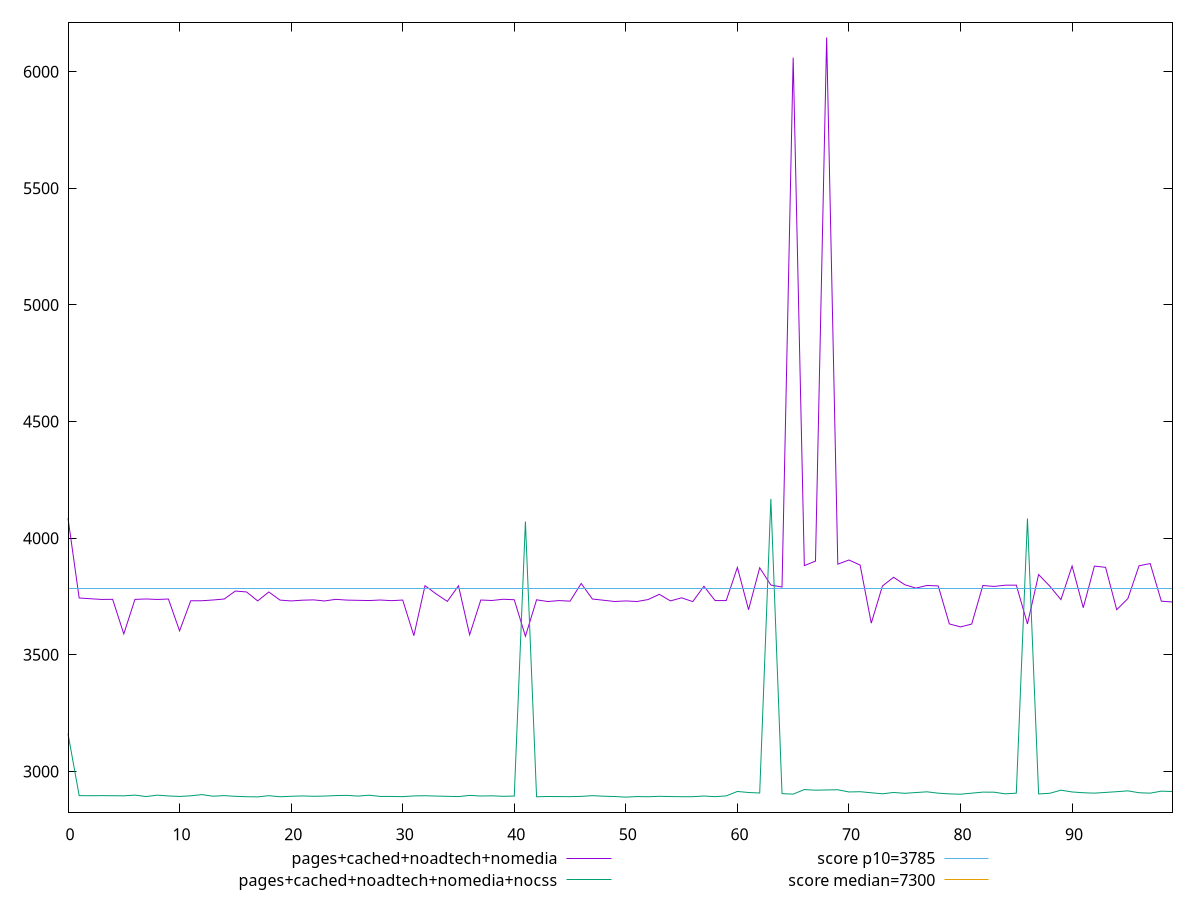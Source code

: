 reset

$pagesCachedNoadtechNomedia <<EOF
0 4085.4959999999996
1 3743.4375999999993
2 3740.3050500000004
3 3737.2716499999997
4 3737.7222
5 3589.4289999999996
6 3737.4374500000004
7 3739.3092
8 3737.1280500000003
9 3739.0557000000013
10 3602.5574999999994
11 3731.42875
12 3731.67055
13 3734.8390999999997
14 3739.0329
15 3773.181999999999
16 3769.3669999999993
17 3730.9379499999995
18 3769.208999999999
19 3734.46245
20 3730.8390885195267
21 3733.9626500000004
22 3735.370550000001
23 3730.7686
24 3737.66495
25 3734.3839000000003
26 3733.4416
27 3732.5128999999993
28 3734.7574999999997
29 3732.0129000000006
30 3734.6149000000005
31 3581.8740000000007
32 3796.164
33 3760.8060000000005
34 3728.908399999999
35 3795.7379999999994
36 3585.5755
37 3734.7613
38 3732.7402500000003
39 3738.0403
40 3735.92805
41 3579.3925000000004
42 3735.6789499999995
43 3728.29295
44 3732.34665
45 3729.9402
46 3805.683
47 3739.0418000000004
48 3733.83255
49 3728.3726500000007
50 3730.8620999999994
51 3728.3457500000004
52 3736.7568500000007
53 3759.2369999999996
54 3730.94895
55 3744.2420000000006
56 3727.96745
57 3793.72
58 3732.434
59 3732.5485
60 3874.544999999999
61 3693.191
62 3873.0056000000004
63 3799.094999999999
64 3790.3814999999995
65 6060.3240000000005
66 3882.13155
67 3901.5903500000004
68 6146.6991
69 3888.4739
70 3906.3815
71 3884.6342000000004
72 3635.5074999999997
73 3794.8633499999996
74 3832.295
75 3800.4738500000003
76 3785.8575500000006
77 3797.2913
78 3795.11585
79 3632.2500000000005
80 3619.459
81 3631.566
82 3797.012100000001
83 3793.0211
84 3798.252450000001
85 3798.5769
86 3632.088999999999
87 3844.093999999999
88 3794.0571500000005
89 3736.4405000000006
90 3880.5457
91 3701.767
92 3880.20385
93 3874.8841500000003
94 3693.2665000000006
95 3740.9500000000003
96 3881.5173
97 3891.141450000001
98 3729.83
99 3726.2204999999994
EOF

$pagesCachedNoadtechNomediaNocss <<EOF
0 3161.7035
1 2896.0179
2 2895.69685
3 2895.9384999999997
4 2895.7395500000002
5 2895.1820000000002
6 2898.2587000000003
7 2892.0554999999995
8 2898.0755
9 2894.6859000000004
10 2892.5259499999997
11 2895.20745
12 2900.4815
13 2893.5207499999997
14 2896.0995000000003
15 2893.03185
16 2891.4215499999996
17 2890.6075500000006
18 2895.8790000000004
19 2891.13785
20 2893.2464
21 2894.745900000001
22 2893.2397000000005
23 2894.21785
24 2896.2394999999997
25 2897.187999999999
26 2894.1049
27 2897.8814999999995
28 2892.5272
29 2892.4178
30 2891.7122000000004
31 2894.8439500000004
32 2895.6144
33 2894.1411
34 2893.106500000001
35 2891.8673499999995
36 2897.1054999999997
37 2894.3775000000005
38 2895.28625
39 2893.0995999999996
40 2894.0214999999994
41 4071.101099999999
42 2891.0832000000005
43 2892.2825000000003
44 2891.9521000000004
45 2891.6995
46 2892.7861999999996
47 2895.9355999999993
48 2893.504
49 2892.23115
50 2889.522
51 2892.0803499999993
52 2891.2412499999996
53 2893.1390499999998
54 2892.0849500000004
55 2891.4285000000004
56 2891.4808000000003
57 2894.3214999999996
58 2891.6038
59 2894.9612500000003
60 2913.8914999999997
61 2909.458599999999
62 2907.28365
63 4168.213
64 2904.4029999999993
65 2902.5205
66 2922.0875
67 2919.357
68 2920.336
69 2921.2240000000006
70 2911.791550000001
71 2912.8340499999995
72 2908.33185
73 2903.8607999999995
74 2909.5599999999995
75 2906.01075
76 2909.29725
77 2912.379999999999
78 2906.5509999999995
79 2903.4710999999998
80 2902.128
81 2906.6074000000003
82 2911.0665
83 2910.822
84 2903.7537499999994
85 2906.5818499999996
86 4084.1946000000003
87 2903.3001999999997
88 2906.117
89 2919.3614
90 2911.75635
91 2908.4192500000004
92 2906.7250000000004
93 2909.8123
94 2912.9058999999997
95 2916.53985
96 2908.4124
97 2906.6024999999995
98 2915.2664999999997
99 2913.4773
EOF

set key outside below
set xrange [0:99]
set yrange [2824.378458:6211.842642]
set trange [2824.378458:6211.842642]
set terminal svg size 640, 520 enhanced background rgb 'white'
set output "report_00018_2021-02-10T15-25-16.877Z/interactive/comparison/line/3_vs_4.svg"

plot $pagesCachedNoadtechNomedia title "pages+cached+noadtech+nomedia" with line, \
     $pagesCachedNoadtechNomediaNocss title "pages+cached+noadtech+nomedia+nocss" with line, \
     3785 title "score p10=3785", \
     7300 title "score median=7300"

reset
